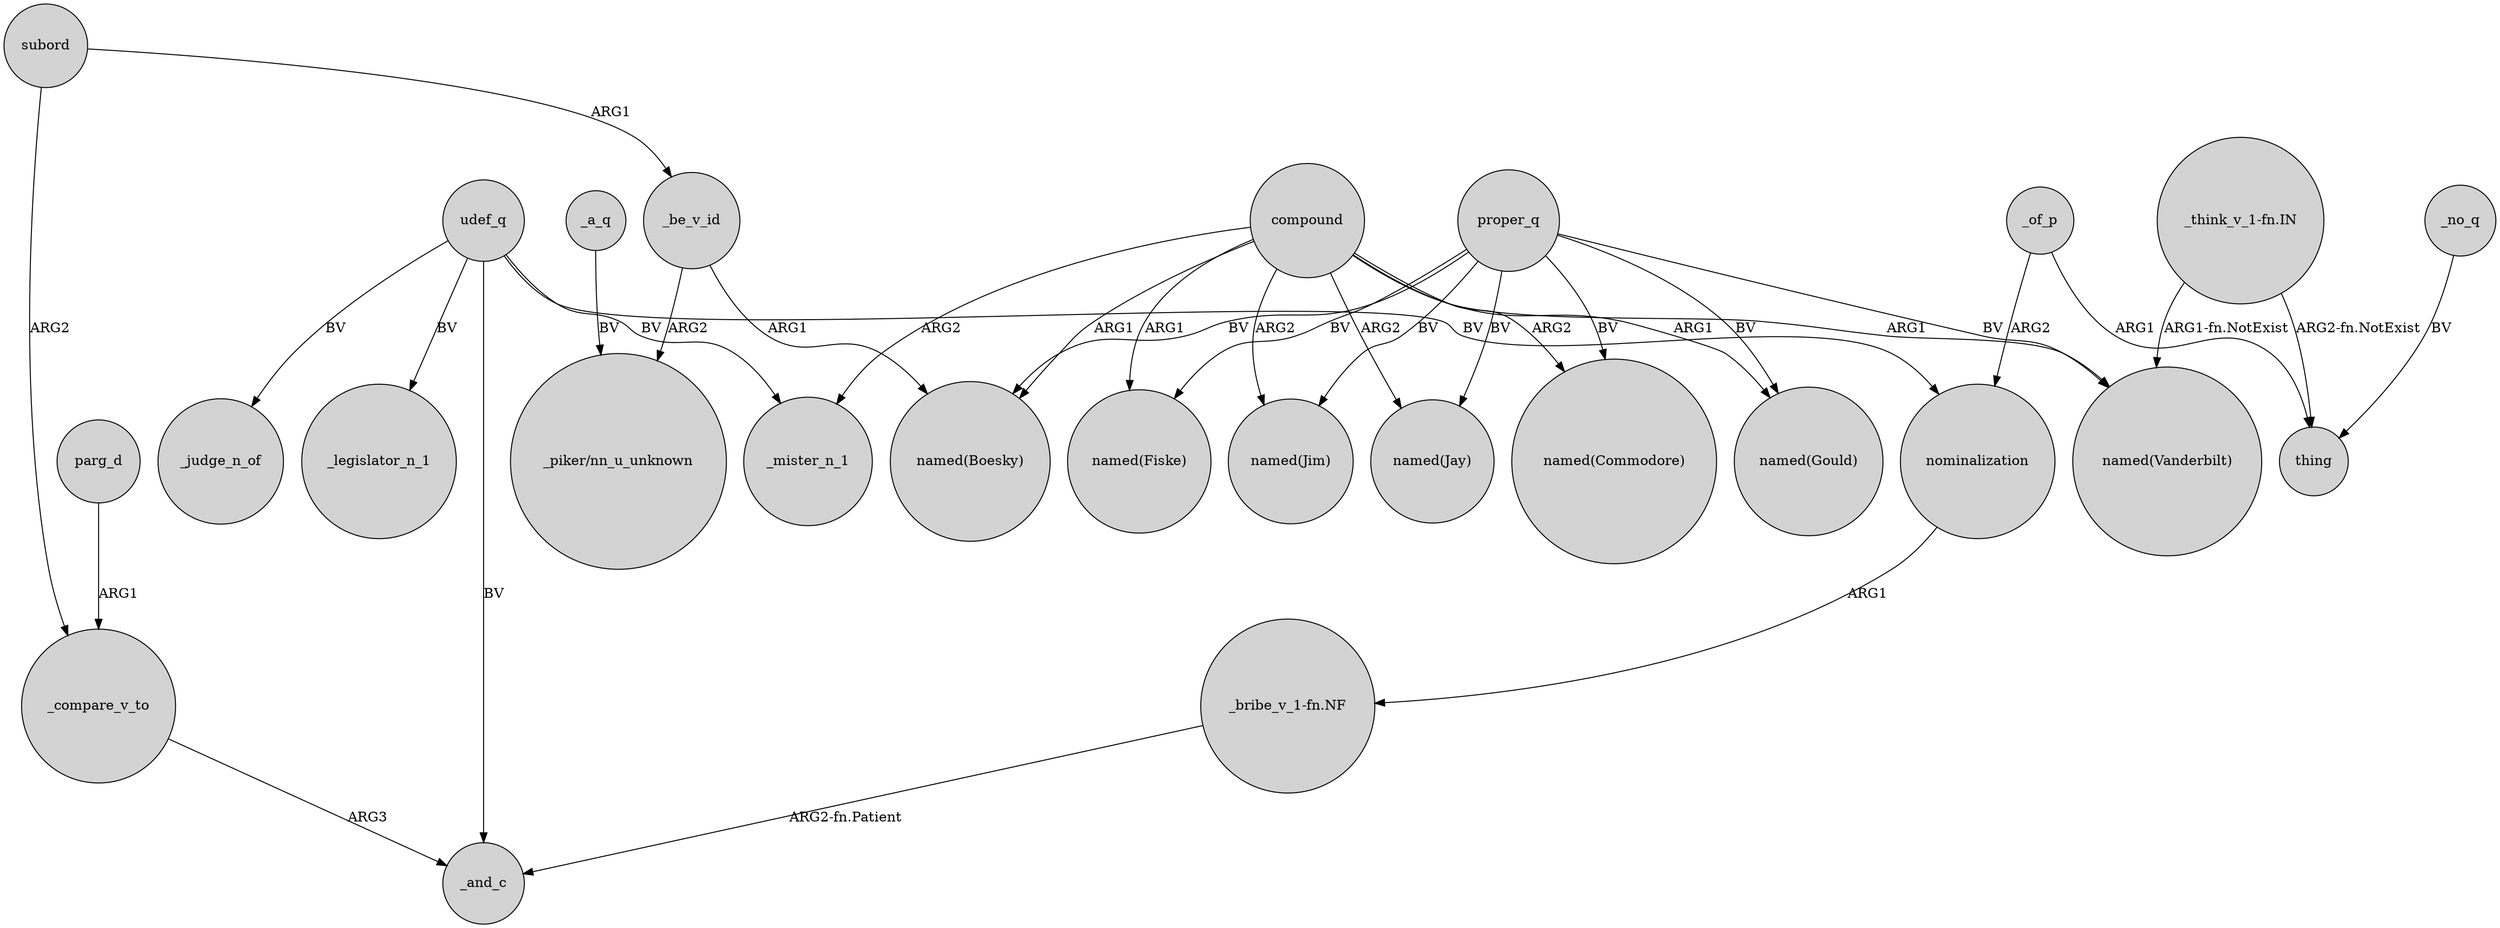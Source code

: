 digraph {
	node [shape=circle style=filled]
	_compare_v_to -> _and_c [label=ARG3]
	subord -> _be_v_id [label=ARG1]
	proper_q -> "named(Jay)" [label=BV]
	compound -> "named(Commodore)" [label=ARG2]
	parg_d -> _compare_v_to [label=ARG1]
	nominalization -> "_bribe_v_1-fn.NF" [label=ARG1]
	udef_q -> _legislator_n_1 [label=BV]
	compound -> _mister_n_1 [label=ARG2]
	"_think_v_1-fn.IN" -> thing [label="ARG2-fn.NotExist"]
	proper_q -> "named(Boesky)" [label=BV]
	udef_q -> _mister_n_1 [label=BV]
	proper_q -> "named(Jim)" [label=BV]
	compound -> "named(Jay)" [label=ARG2]
	udef_q -> _judge_n_of [label=BV]
	compound -> "named(Jim)" [label=ARG2]
	_be_v_id -> "named(Boesky)" [label=ARG1]
	"_bribe_v_1-fn.NF" -> _and_c [label="ARG2-fn.Patient"]
	compound -> "named(Vanderbilt)" [label=ARG1]
	proper_q -> "named(Commodore)" [label=BV]
	compound -> "named(Boesky)" [label=ARG1]
	compound -> "named(Gould)" [label=ARG1]
	"_think_v_1-fn.IN" -> "named(Vanderbilt)" [label="ARG1-fn.NotExist"]
	_of_p -> nominalization [label=ARG2]
	_no_q -> thing [label=BV]
	_of_p -> thing [label=ARG1]
	udef_q -> nominalization [label=BV]
	proper_q -> "named(Vanderbilt)" [label=BV]
	proper_q -> "named(Gould)" [label=BV]
	subord -> _compare_v_to [label=ARG2]
	_be_v_id -> "_piker/nn_u_unknown" [label=ARG2]
	_a_q -> "_piker/nn_u_unknown" [label=BV]
	udef_q -> _and_c [label=BV]
	compound -> "named(Fiske)" [label=ARG1]
	proper_q -> "named(Fiske)" [label=BV]
}
